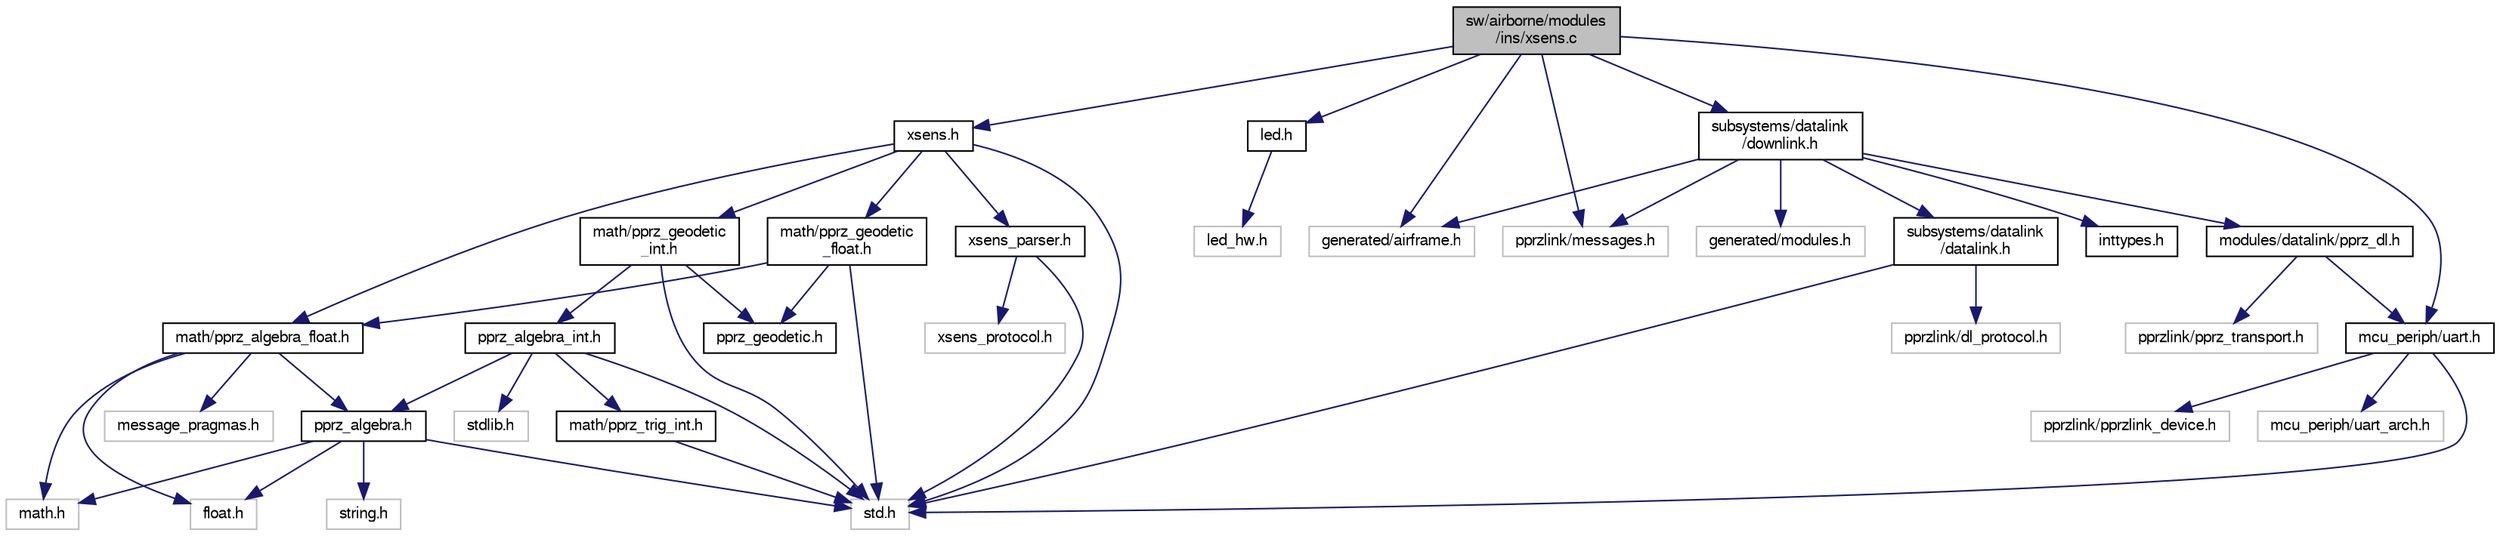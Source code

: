 digraph "sw/airborne/modules/ins/xsens.c"
{
  edge [fontname="FreeSans",fontsize="10",labelfontname="FreeSans",labelfontsize="10"];
  node [fontname="FreeSans",fontsize="10",shape=record];
  Node1 [label="sw/airborne/modules\l/ins/xsens.c",height=0.2,width=0.4,color="black", fillcolor="grey75", style="filled", fontcolor="black"];
  Node1 -> Node2 [color="midnightblue",fontsize="10",style="solid",fontname="FreeSans"];
  Node2 [label="xsens.h",height=0.2,width=0.4,color="black", fillcolor="white", style="filled",URL="$xsens_8h.html",tooltip="Parser for the Xsens protocol. "];
  Node2 -> Node3 [color="midnightblue",fontsize="10",style="solid",fontname="FreeSans"];
  Node3 [label="std.h",height=0.2,width=0.4,color="grey75", fillcolor="white", style="filled"];
  Node2 -> Node4 [color="midnightblue",fontsize="10",style="solid",fontname="FreeSans"];
  Node4 [label="math/pprz_algebra_float.h",height=0.2,width=0.4,color="black", fillcolor="white", style="filled",URL="$pprz__algebra__float_8h.html",tooltip="Paparazzi floating point algebra. "];
  Node4 -> Node5 [color="midnightblue",fontsize="10",style="solid",fontname="FreeSans"];
  Node5 [label="pprz_algebra.h",height=0.2,width=0.4,color="black", fillcolor="white", style="filled",URL="$pprz__algebra_8h.html",tooltip="Paparazzi generic algebra macros. "];
  Node5 -> Node6 [color="midnightblue",fontsize="10",style="solid",fontname="FreeSans"];
  Node6 [label="float.h",height=0.2,width=0.4,color="grey75", fillcolor="white", style="filled"];
  Node5 -> Node7 [color="midnightblue",fontsize="10",style="solid",fontname="FreeSans"];
  Node7 [label="string.h",height=0.2,width=0.4,color="grey75", fillcolor="white", style="filled"];
  Node5 -> Node3 [color="midnightblue",fontsize="10",style="solid",fontname="FreeSans"];
  Node5 -> Node8 [color="midnightblue",fontsize="10",style="solid",fontname="FreeSans"];
  Node8 [label="math.h",height=0.2,width=0.4,color="grey75", fillcolor="white", style="filled"];
  Node4 -> Node9 [color="midnightblue",fontsize="10",style="solid",fontname="FreeSans"];
  Node9 [label="message_pragmas.h",height=0.2,width=0.4,color="grey75", fillcolor="white", style="filled"];
  Node4 -> Node8 [color="midnightblue",fontsize="10",style="solid",fontname="FreeSans"];
  Node4 -> Node6 [color="midnightblue",fontsize="10",style="solid",fontname="FreeSans"];
  Node2 -> Node10 [color="midnightblue",fontsize="10",style="solid",fontname="FreeSans"];
  Node10 [label="math/pprz_geodetic\l_float.h",height=0.2,width=0.4,color="black", fillcolor="white", style="filled",URL="$pprz__geodetic__float_8h.html",tooltip="Paparazzi floating point math for geodetic calculations. "];
  Node10 -> Node11 [color="midnightblue",fontsize="10",style="solid",fontname="FreeSans"];
  Node11 [label="pprz_geodetic.h",height=0.2,width=0.4,color="black", fillcolor="white", style="filled",URL="$pprz__geodetic_8h.html",tooltip="Paparazzi generic macros for geodetic calculations. "];
  Node10 -> Node4 [color="midnightblue",fontsize="10",style="solid",fontname="FreeSans"];
  Node10 -> Node3 [color="midnightblue",fontsize="10",style="solid",fontname="FreeSans"];
  Node2 -> Node12 [color="midnightblue",fontsize="10",style="solid",fontname="FreeSans"];
  Node12 [label="math/pprz_geodetic\l_int.h",height=0.2,width=0.4,color="black", fillcolor="white", style="filled",URL="$pprz__geodetic__int_8h.html",tooltip="Paparazzi fixed point math for geodetic calculations. "];
  Node12 -> Node11 [color="midnightblue",fontsize="10",style="solid",fontname="FreeSans"];
  Node12 -> Node3 [color="midnightblue",fontsize="10",style="solid",fontname="FreeSans"];
  Node12 -> Node13 [color="midnightblue",fontsize="10",style="solid",fontname="FreeSans"];
  Node13 [label="pprz_algebra_int.h",height=0.2,width=0.4,color="black", fillcolor="white", style="filled",URL="$pprz__algebra__int_8h.html",tooltip="Paparazzi fixed point algebra. "];
  Node13 -> Node3 [color="midnightblue",fontsize="10",style="solid",fontname="FreeSans"];
  Node13 -> Node5 [color="midnightblue",fontsize="10",style="solid",fontname="FreeSans"];
  Node13 -> Node14 [color="midnightblue",fontsize="10",style="solid",fontname="FreeSans"];
  Node14 [label="math/pprz_trig_int.h",height=0.2,width=0.4,color="black", fillcolor="white", style="filled",URL="$pprz__trig__int_8h.html",tooltip="Paparazzi fixed point trig functions. "];
  Node14 -> Node3 [color="midnightblue",fontsize="10",style="solid",fontname="FreeSans"];
  Node13 -> Node15 [color="midnightblue",fontsize="10",style="solid",fontname="FreeSans"];
  Node15 [label="stdlib.h",height=0.2,width=0.4,color="grey75", fillcolor="white", style="filled"];
  Node2 -> Node16 [color="midnightblue",fontsize="10",style="solid",fontname="FreeSans"];
  Node16 [label="xsens_parser.h",height=0.2,width=0.4,color="black", fillcolor="white", style="filled",URL="$xsens__parser_8h.html",tooltip="Parser for the XSens protocol. "];
  Node16 -> Node3 [color="midnightblue",fontsize="10",style="solid",fontname="FreeSans"];
  Node16 -> Node17 [color="midnightblue",fontsize="10",style="solid",fontname="FreeSans"];
  Node17 [label="xsens_protocol.h",height=0.2,width=0.4,color="grey75", fillcolor="white", style="filled"];
  Node1 -> Node18 [color="midnightblue",fontsize="10",style="solid",fontname="FreeSans"];
  Node18 [label="generated/airframe.h",height=0.2,width=0.4,color="grey75", fillcolor="white", style="filled"];
  Node1 -> Node19 [color="midnightblue",fontsize="10",style="solid",fontname="FreeSans"];
  Node19 [label="led.h",height=0.2,width=0.4,color="black", fillcolor="white", style="filled",URL="$led_8h.html",tooltip="arch independent LED (Light Emitting Diodes) API "];
  Node19 -> Node20 [color="midnightblue",fontsize="10",style="solid",fontname="FreeSans"];
  Node20 [label="led_hw.h",height=0.2,width=0.4,color="grey75", fillcolor="white", style="filled"];
  Node1 -> Node21 [color="midnightblue",fontsize="10",style="solid",fontname="FreeSans"];
  Node21 [label="mcu_periph/uart.h",height=0.2,width=0.4,color="black", fillcolor="white", style="filled",URL="$uart_8h.html",tooltip="arch independent UART (Universal Asynchronous Receiver/Transmitter) API "];
  Node21 -> Node22 [color="midnightblue",fontsize="10",style="solid",fontname="FreeSans"];
  Node22 [label="mcu_periph/uart_arch.h",height=0.2,width=0.4,color="grey75", fillcolor="white", style="filled"];
  Node21 -> Node23 [color="midnightblue",fontsize="10",style="solid",fontname="FreeSans"];
  Node23 [label="pprzlink/pprzlink_device.h",height=0.2,width=0.4,color="grey75", fillcolor="white", style="filled"];
  Node21 -> Node3 [color="midnightblue",fontsize="10",style="solid",fontname="FreeSans"];
  Node1 -> Node24 [color="midnightblue",fontsize="10",style="solid",fontname="FreeSans"];
  Node24 [label="pprzlink/messages.h",height=0.2,width=0.4,color="grey75", fillcolor="white", style="filled"];
  Node1 -> Node25 [color="midnightblue",fontsize="10",style="solid",fontname="FreeSans"];
  Node25 [label="subsystems/datalink\l/downlink.h",height=0.2,width=0.4,color="black", fillcolor="white", style="filled",URL="$downlink_8h.html",tooltip="Common code for AP and FBW telemetry. "];
  Node25 -> Node26 [color="midnightblue",fontsize="10",style="solid",fontname="FreeSans"];
  Node26 [label="inttypes.h",height=0.2,width=0.4,color="black", fillcolor="white", style="filled",URL="$inttypes_8h.html"];
  Node25 -> Node18 [color="midnightblue",fontsize="10",style="solid",fontname="FreeSans"];
  Node25 -> Node27 [color="midnightblue",fontsize="10",style="solid",fontname="FreeSans"];
  Node27 [label="generated/modules.h",height=0.2,width=0.4,color="grey75", fillcolor="white", style="filled"];
  Node25 -> Node24 [color="midnightblue",fontsize="10",style="solid",fontname="FreeSans"];
  Node25 -> Node28 [color="midnightblue",fontsize="10",style="solid",fontname="FreeSans"];
  Node28 [label="subsystems/datalink\l/datalink.h",height=0.2,width=0.4,color="black", fillcolor="white", style="filled",URL="$datalink_8h.html",tooltip="Handling of messages coming from ground and other A/Cs. "];
  Node28 -> Node3 [color="midnightblue",fontsize="10",style="solid",fontname="FreeSans"];
  Node28 -> Node29 [color="midnightblue",fontsize="10",style="solid",fontname="FreeSans"];
  Node29 [label="pprzlink/dl_protocol.h",height=0.2,width=0.4,color="grey75", fillcolor="white", style="filled"];
  Node25 -> Node30 [color="midnightblue",fontsize="10",style="solid",fontname="FreeSans"];
  Node30 [label="modules/datalink/pprz_dl.h",height=0.2,width=0.4,color="black", fillcolor="white", style="filled",URL="$pprz__dl_8h.html",tooltip="Datalink using PPRZ protocol. "];
  Node30 -> Node31 [color="midnightblue",fontsize="10",style="solid",fontname="FreeSans"];
  Node31 [label="pprzlink/pprz_transport.h",height=0.2,width=0.4,color="grey75", fillcolor="white", style="filled"];
  Node30 -> Node21 [color="midnightblue",fontsize="10",style="solid",fontname="FreeSans"];
}
